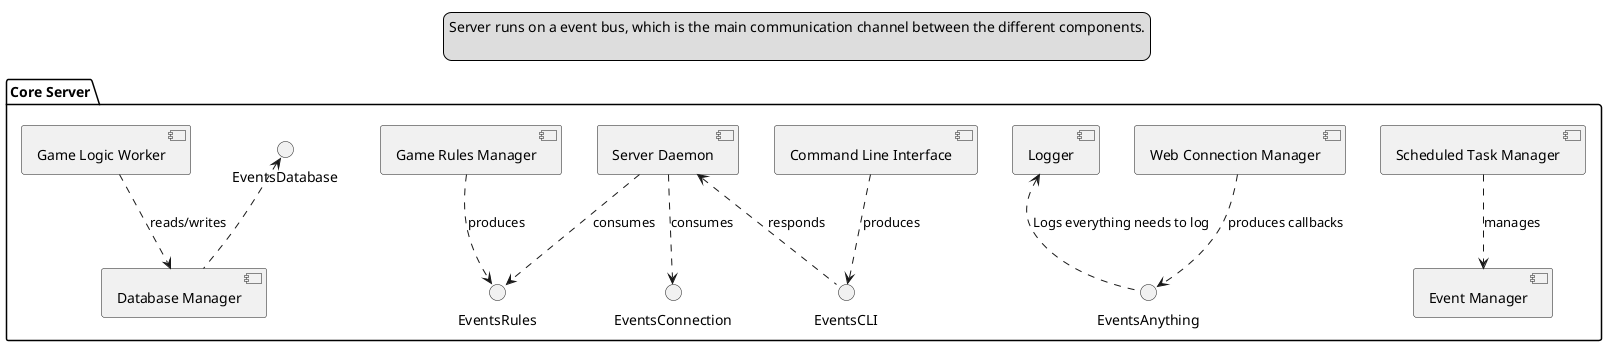 @startuml Server Components Division
legend top
Server runs on a event bus, which is the main communication channel between the different components.

end legend

package "Core Server" {

    [Scheduled Task Manager]
    [Event Manager]
    [Logger]
    [Server Daemon]
    [Database Manager]
    [Game Logic Worker]
    [Web Connection Manager]
    [Command Line Interface]
    [Game Rules Manager]

    interface EventsDatabase
    interface EventsConnection
    interface EventsCLI
    interface EventsRules
    () EventsAnything as anyEv

    [Scheduled Task Manager] ..> [Event Manager] : manages



    [Web Connection Manager] ..> anyEv : produces callbacks
    [Command Line Interface] ..> EventsCLI : produces
    [Game Rules Manager] ..> EventsRules : produces

    [Logger] <.. anyEv : Logs everything needs to log
    [Server Daemon] ..> EventsConnection : consumes
    [Server Daemon] <.. EventsCLI : responds
    [Server Daemon] ..> EventsRules : consumes

    [Game Logic Worker] ..> [Database Manager] : reads/writes
    EventsDatabase <.. [Database Manager]
}
@enduml
